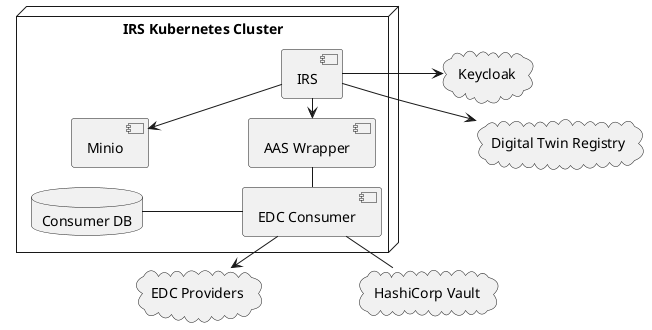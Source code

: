 @startuml
skinparam monochrome true
skinparam shadowing false
skinparam nodesep 100
skinparam ranksep 20

cloud "Digital Twin Registry" as dtr
cloud "EDC Providers" as providers
cloud Keycloak
cloud "HashiCorp Vault" as vault

node "IRS Kubernetes Cluster" as k8s {

    component IRS
    component Minio
    component "AAS Wrapper" as aasw
    component "EDC Consumer" as consumer
    database "Consumer DB" as cdb

    IRS --> Minio
    IRS --> aasw
    aasw -- consumer
    cdb - consumer

}

IRS -> Keycloak
IRS --> dtr
consumer --> providers
consumer -- vault

@enduml